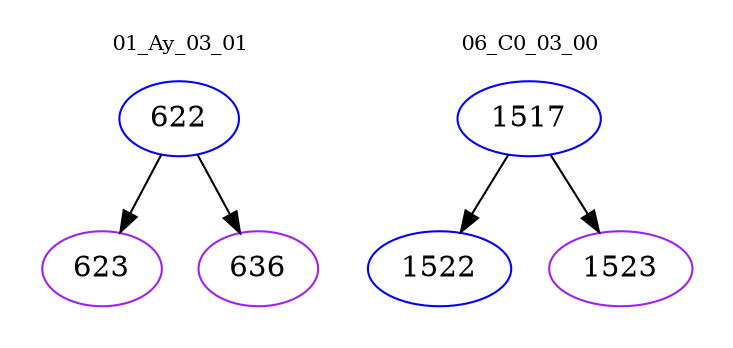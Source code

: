 digraph{
subgraph cluster_0 {
color = white
label = "01_Ay_03_01";
fontsize=10;
T0_622 [label="622", color="blue"]
T0_622 -> T0_623 [color="black"]
T0_623 [label="623", color="purple"]
T0_622 -> T0_636 [color="black"]
T0_636 [label="636", color="purple"]
}
subgraph cluster_1 {
color = white
label = "06_C0_03_00";
fontsize=10;
T1_1517 [label="1517", color="blue"]
T1_1517 -> T1_1522 [color="black"]
T1_1522 [label="1522", color="blue"]
T1_1517 -> T1_1523 [color="black"]
T1_1523 [label="1523", color="purple"]
}
}
